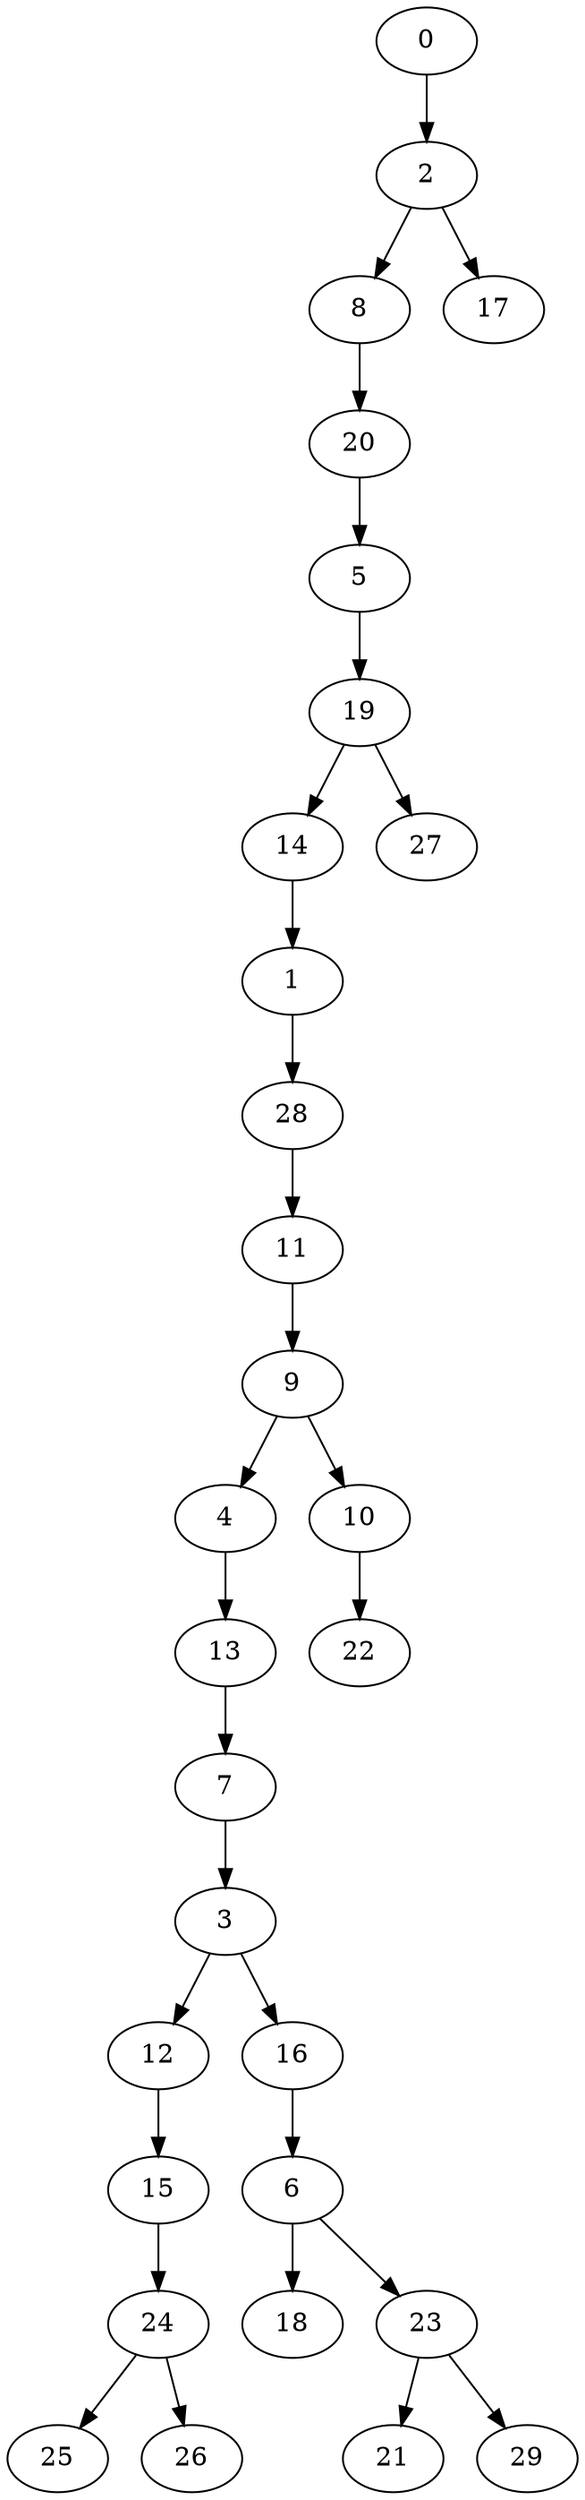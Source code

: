 digraph {
	0 [label=0]
	2 [label=2]
	8 [label=8]
	20 [label=20]
	5 [label=5]
	19 [label=19]
	14 [label=14]
	1 [label=1]
	28 [label=28]
	11 [label=11]
	9 [label=9]
	4 [label=4]
	13 [label=13]
	7 [label=7]
	3 [label=3]
	12 [label=12]
	15 [label=15]
	24 [label=24]
	25 [label=25]
	26 [label=26]
	16 [label=16]
	6 [label=6]
	18 [label=18]
	23 [label=23]
	21 [label=21]
	29 [label=29]
	10 [label=10]
	22 [label=22]
	27 [label=27]
	17 [label=17]
	0 -> 2
	2 -> 8
	8 -> 20
	20 -> 5
	5 -> 19
	19 -> 14
	14 -> 1
	1 -> 28
	28 -> 11
	11 -> 9
	9 -> 4
	4 -> 13
	13 -> 7
	7 -> 3
	3 -> 12
	12 -> 15
	15 -> 24
	24 -> 25
	24 -> 26
	3 -> 16
	16 -> 6
	6 -> 18
	6 -> 23
	23 -> 21
	23 -> 29
	9 -> 10
	10 -> 22
	19 -> 27
	2 -> 17
}
